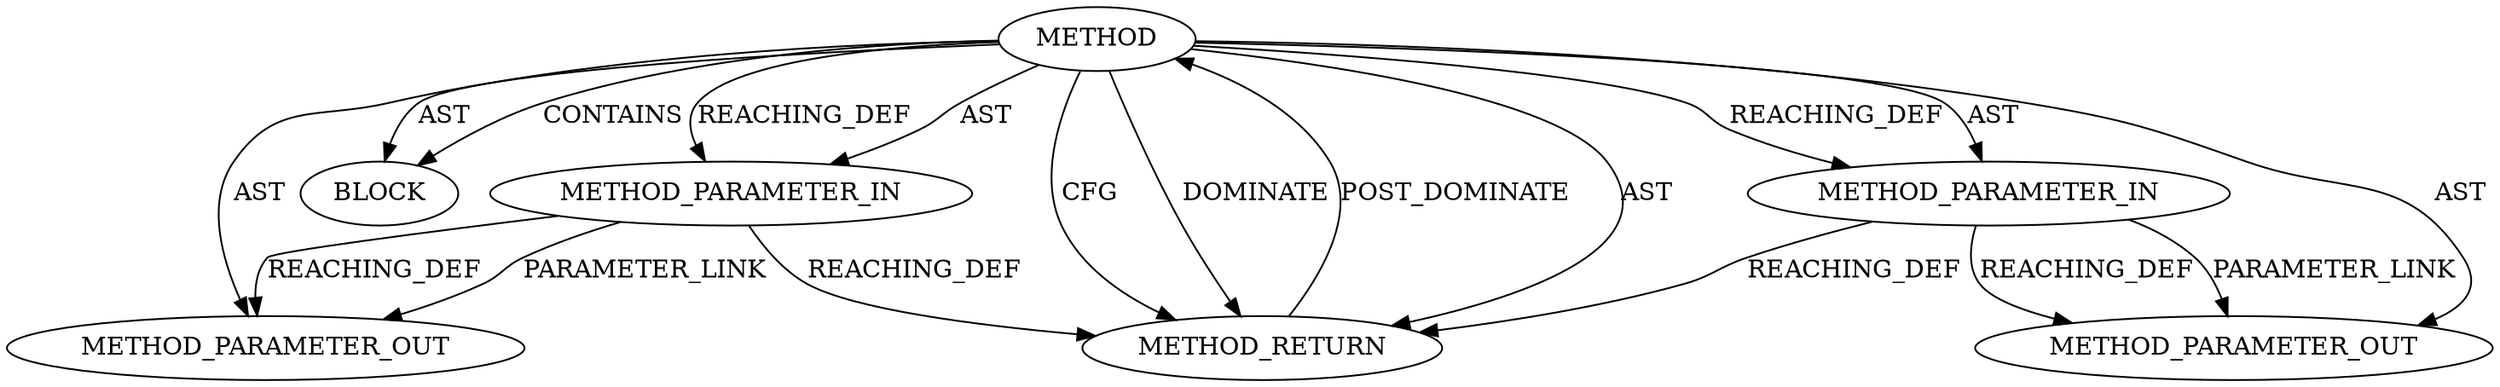 digraph {
  20390 [label=METHOD AST_PARENT_TYPE="NAMESPACE_BLOCK" AST_PARENT_FULL_NAME="<global>" ORDER=0 CODE="<empty>" FULL_NAME="tls.h:51:52:TLS_DEC_STATS:2" LINE_NUMBER=51 IS_EXTERNAL=true LINE_NUMBER_END=52 FILENAME="tls.h" SIGNATURE="" NAME="TLS_DEC_STATS"]
  22164 [label=METHOD_PARAMETER_OUT ORDER=2 CODE="p2" IS_VARIADIC=false TYPE_FULL_NAME="ANY" EVALUATION_STRATEGY="BY_VALUE" INDEX=2 NAME="p2"]
  20393 [label=BLOCK ORDER=1 ARGUMENT_INDEX=1 CODE="<empty>" TYPE_FULL_NAME="ANY"]
  20394 [label=METHOD_RETURN ORDER=2 CODE="RET" TYPE_FULL_NAME="ANY" EVALUATION_STRATEGY="BY_VALUE"]
  20392 [label=METHOD_PARAMETER_IN ORDER=2 CODE="p2" IS_VARIADIC=false TYPE_FULL_NAME="ANY" EVALUATION_STRATEGY="BY_VALUE" INDEX=2 NAME="p2"]
  20391 [label=METHOD_PARAMETER_IN ORDER=1 CODE="p1" IS_VARIADIC=false TYPE_FULL_NAME="ANY" EVALUATION_STRATEGY="BY_VALUE" INDEX=1 NAME="p1"]
  22163 [label=METHOD_PARAMETER_OUT ORDER=1 CODE="p1" IS_VARIADIC=false TYPE_FULL_NAME="ANY" EVALUATION_STRATEGY="BY_VALUE" INDEX=1 NAME="p1"]
  20390 -> 20394 [label=AST ]
  20390 -> 20393 [label=AST ]
  20390 -> 20393 [label=CONTAINS ]
  20390 -> 20391 [label=REACHING_DEF VARIABLE=""]
  20391 -> 20394 [label=REACHING_DEF VARIABLE="p1"]
  20391 -> 22163 [label=REACHING_DEF VARIABLE="p1"]
  20392 -> 22164 [label=REACHING_DEF VARIABLE="p2"]
  20391 -> 22163 [label=PARAMETER_LINK ]
  20392 -> 22164 [label=PARAMETER_LINK ]
  20390 -> 22163 [label=AST ]
  20390 -> 20392 [label=AST ]
  20390 -> 20391 [label=AST ]
  20390 -> 20394 [label=CFG ]
  20390 -> 22164 [label=AST ]
  20392 -> 20394 [label=REACHING_DEF VARIABLE="p2"]
  20390 -> 20394 [label=DOMINATE ]
  20390 -> 20392 [label=REACHING_DEF VARIABLE=""]
  20394 -> 20390 [label=POST_DOMINATE ]
}
